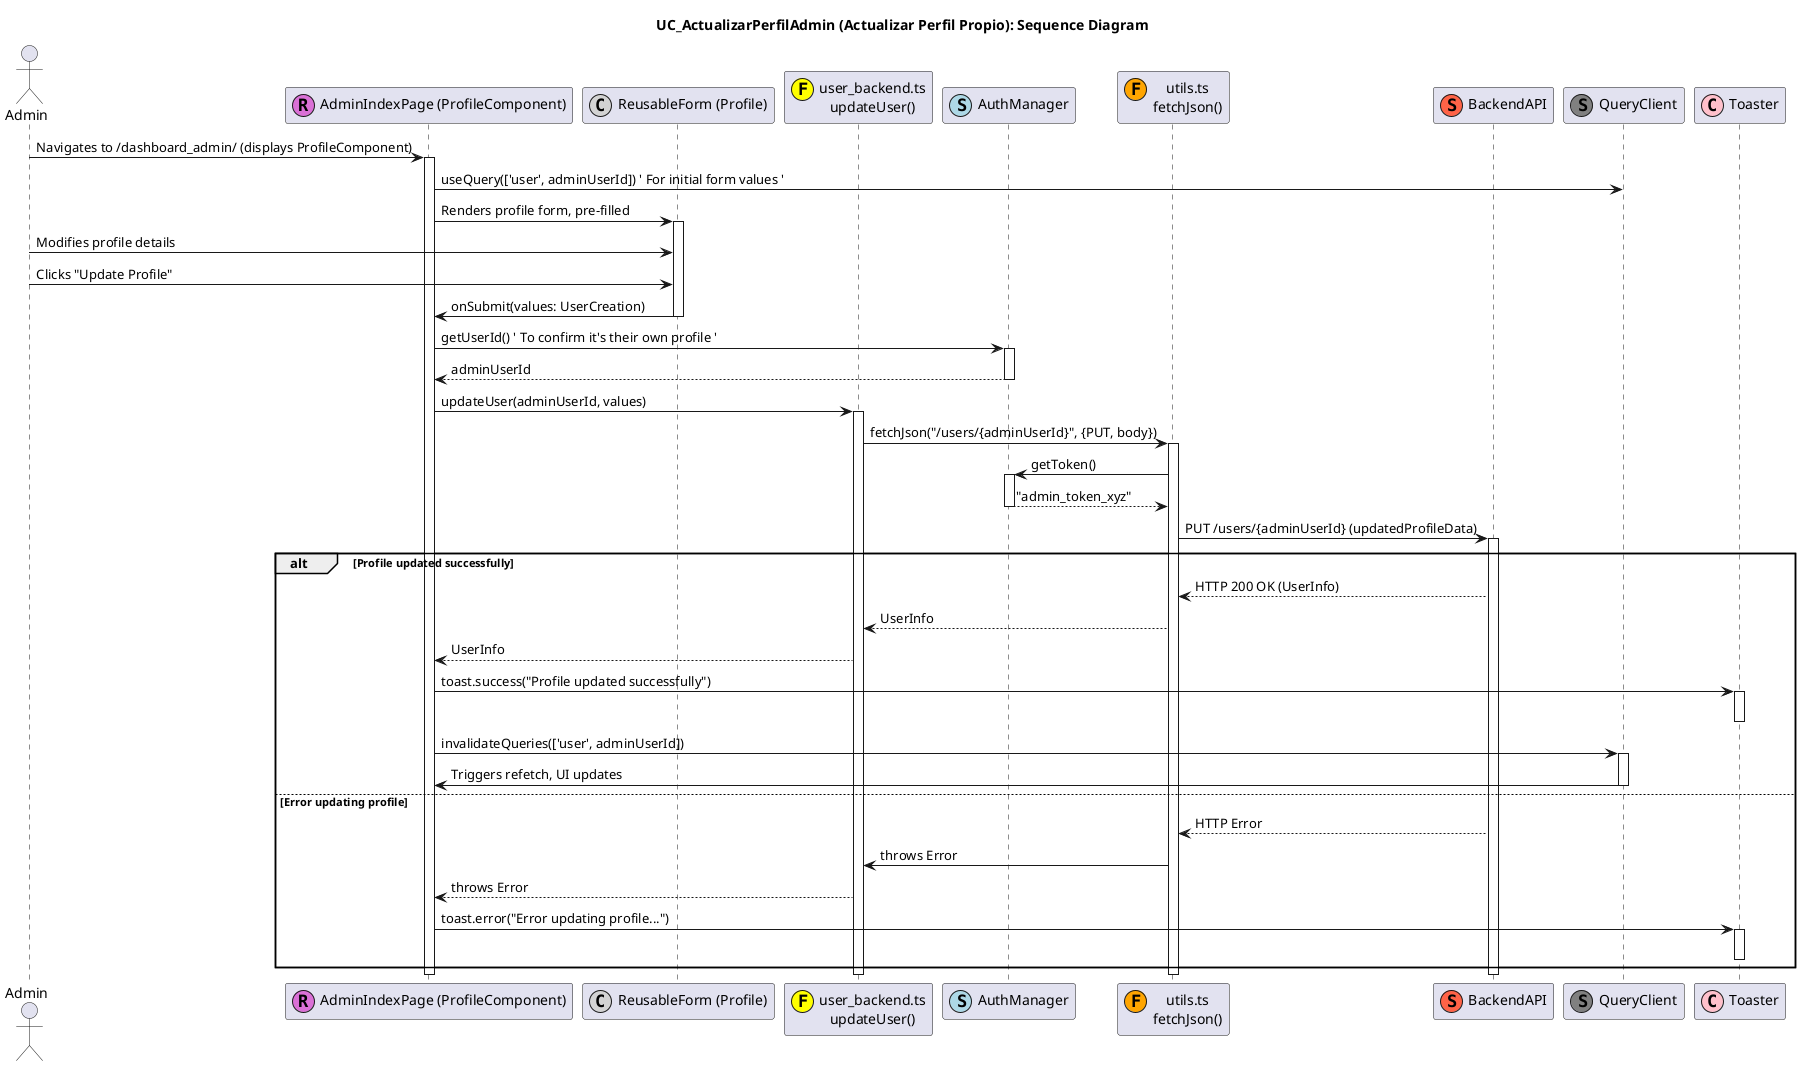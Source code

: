 @startuml
title UC_ActualizarPerfilAdmin (Actualizar Perfil Propio): Sequence Diagram

actor "Admin" as AdminUser
participant "AdminIndexPage (ProfileComponent)" as ProfilePage <<(R,orchid)>>
participant "ReusableForm (Profile)" as ProfileForm <<(C,lightgrey)>>
participant "user_backend.ts\nupdateUser()" as UserBackend <<(F,yellow)>>
participant "AuthManager" as AuthMgr <<(S,lightblue)>>
participant "utils.ts\nfetchJson()" as FetchUtil <<(F,orange)>>
participant "BackendAPI" as API <<(S,tomato)>>
participant "QueryClient" as QueryClient <<(S,grey)>>
participant "Toaster" as Toaster <<(C,pink)>>

AdminUser -> ProfilePage : Navigates to /dashboard_admin/ (displays ProfileComponent)
activate ProfilePage
ProfilePage -> QueryClient : useQuery(['user', adminUserId]) ' For initial form values '
' ... Load admin's own user data ... '
ProfilePage -> ProfileForm : Renders profile form, pre-filled
activate ProfileForm

AdminUser -> ProfileForm : Modifies profile details
AdminUser -> ProfileForm : Clicks "Update Profile"
ProfileForm -> ProfilePage : onSubmit(values: UserCreation)
deactivate ProfileForm

ProfilePage -> AuthMgr : getUserId() ' To confirm it's their own profile '
activate AuthMgr
AuthMgr --> ProfilePage : adminUserId
deactivate AuthMgr

ProfilePage -> UserBackend : updateUser(adminUserId, values)
activate UserBackend
UserBackend -> FetchUtil : fetchJson("/users/{adminUserId}", {PUT, body})
activate FetchUtil
FetchUtil -> AuthMgr : getToken()
activate AuthMgr
AuthMgr --> FetchUtil : "admin_token_xyz"
deactivate AuthMgr
FetchUtil -> API : PUT /users/{adminUserId} (updatedProfileData)
activate API
alt Profile updated successfully
  API --> FetchUtil : HTTP 200 OK (UserInfo)
  FetchUtil --> UserBackend : UserInfo
  UserBackend --> ProfilePage : UserInfo

  ProfilePage -> Toaster : toast.success("Profile updated successfully")
  activate Toaster
  deactivate Toaster

  ProfilePage -> QueryClient : invalidateQueries(['user', adminUserId])
  activate QueryClient
  QueryClient -> ProfilePage : Triggers refetch, UI updates
  deactivate QueryClient
else Error updating profile
  API --> FetchUtil : HTTP Error
  FetchUtil -> UserBackend : throws Error
  UserBackend --> ProfilePage : throws Error
  ProfilePage -> Toaster : toast.error("Error updating profile...")
  activate Toaster
  deactivate Toaster
end
deactivate API
deactivate FetchUtil
deactivate UserBackend
deactivate ProfilePage
@enduml